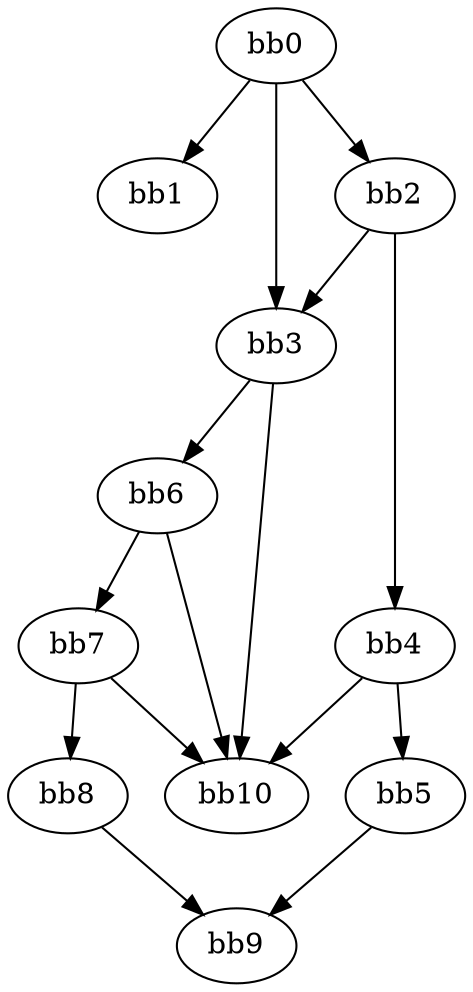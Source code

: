 digraph {
    0 [ label = "bb0\l" ]
    1 [ label = "bb1\l" ]
    2 [ label = "bb2\l" ]
    3 [ label = "bb3\l" ]
    4 [ label = "bb4\l" ]
    5 [ label = "bb5\l" ]
    6 [ label = "bb6\l" ]
    7 [ label = "bb7\l" ]
    8 [ label = "bb8\l" ]
    9 [ label = "bb9\l" ]
    10 [ label = "bb10\l" ]
    0 -> 1 [ ]
    0 -> 2 [ ]
    0 -> 3 [ ]
    2 -> 3 [ ]
    2 -> 4 [ ]
    3 -> 6 [ ]
    3 -> 10 [ ]
    4 -> 5 [ ]
    4 -> 10 [ ]
    5 -> 9 [ ]
    6 -> 7 [ ]
    6 -> 10 [ ]
    7 -> 8 [ ]
    7 -> 10 [ ]
    8 -> 9 [ ]
}

